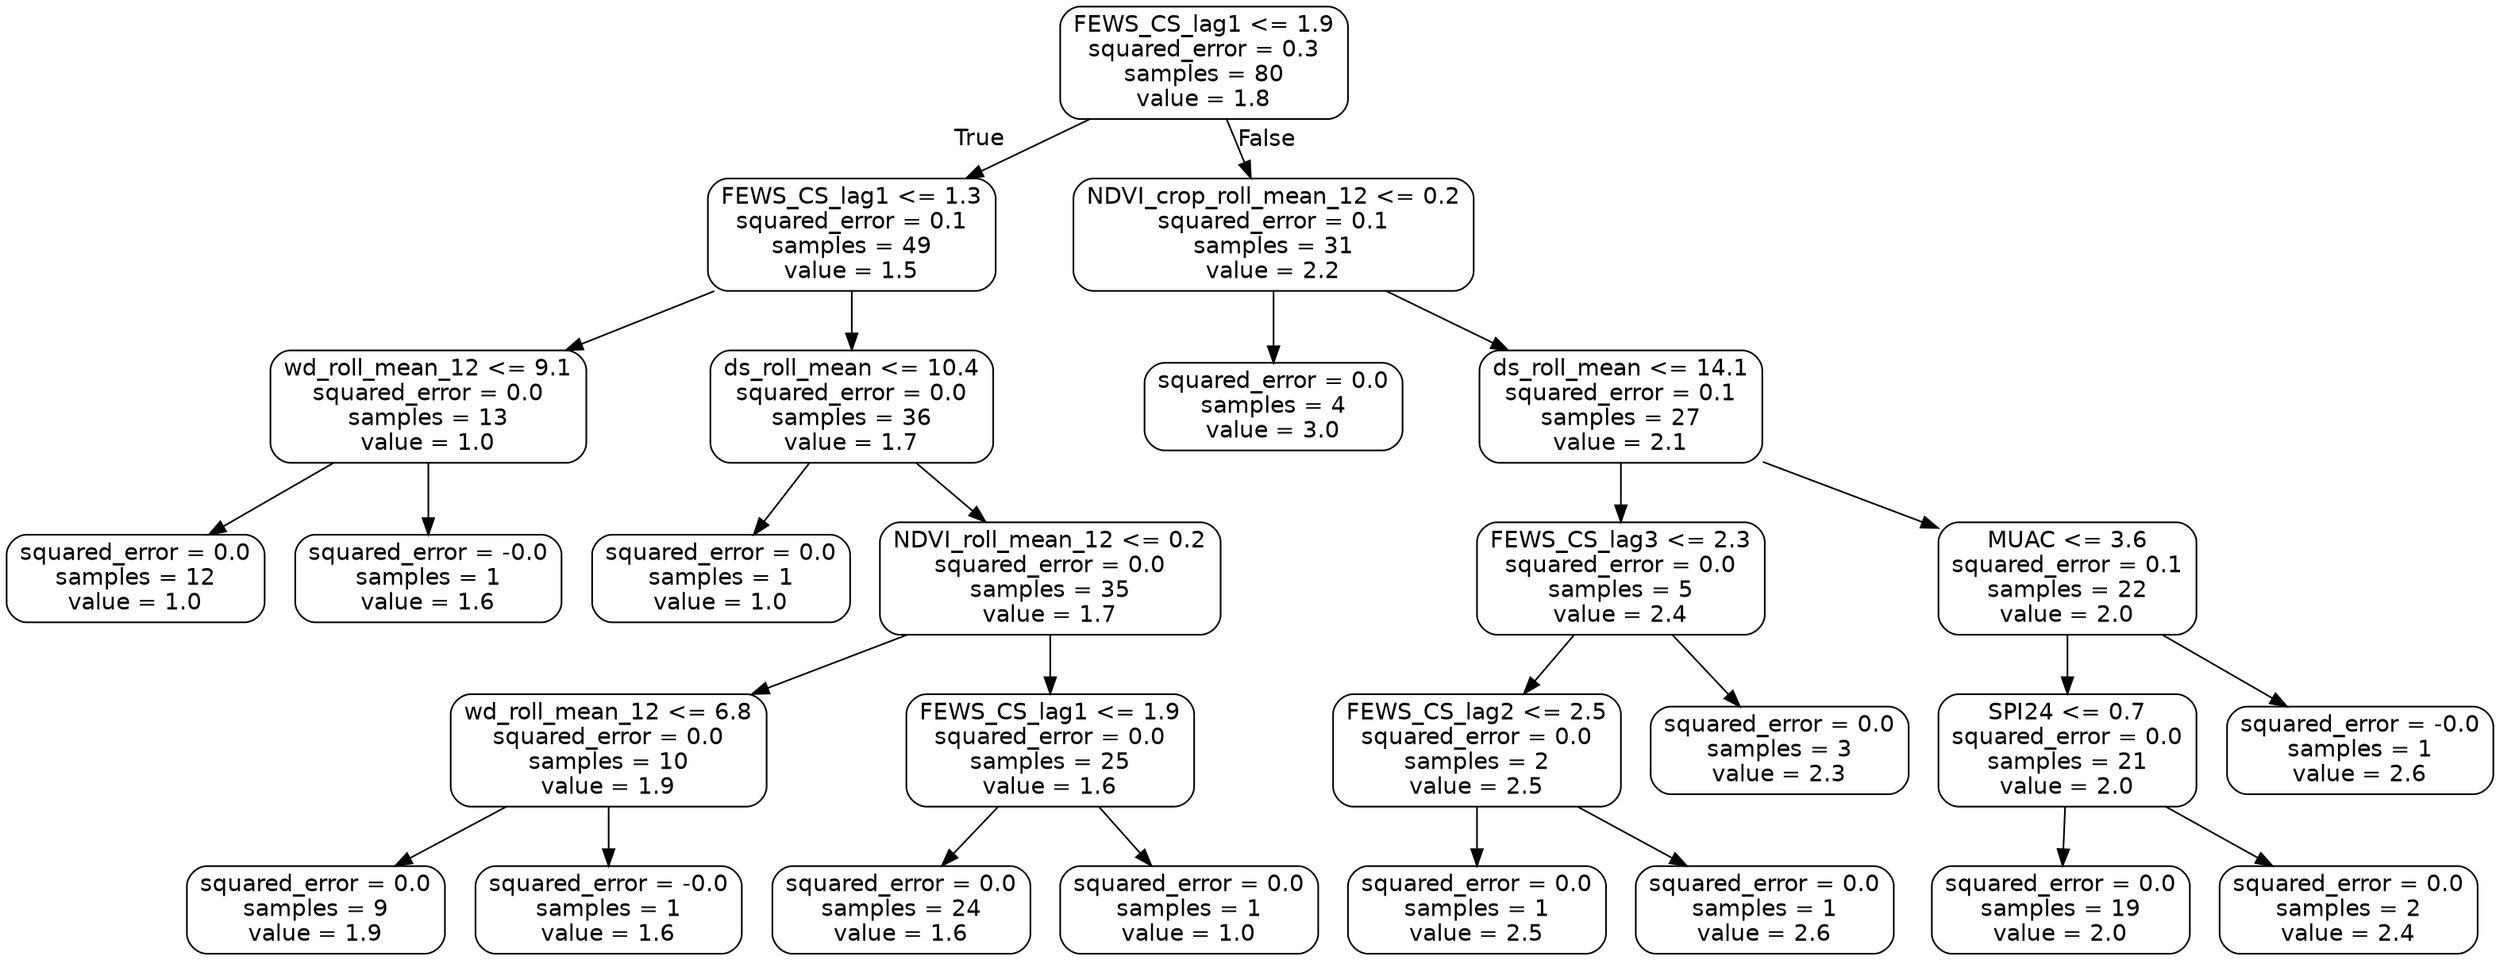 digraph Tree {
node [shape=box, style="rounded", color="black", fontname="helvetica"] ;
edge [fontname="helvetica"] ;
0 [label="FEWS_CS_lag1 <= 1.9\nsquared_error = 0.3\nsamples = 80\nvalue = 1.8"] ;
1 [label="FEWS_CS_lag1 <= 1.3\nsquared_error = 0.1\nsamples = 49\nvalue = 1.5"] ;
0 -> 1 [labeldistance=2.5, labelangle=45, headlabel="True"] ;
2 [label="wd_roll_mean_12 <= 9.1\nsquared_error = 0.0\nsamples = 13\nvalue = 1.0"] ;
1 -> 2 ;
3 [label="squared_error = 0.0\nsamples = 12\nvalue = 1.0"] ;
2 -> 3 ;
4 [label="squared_error = -0.0\nsamples = 1\nvalue = 1.6"] ;
2 -> 4 ;
5 [label="ds_roll_mean <= 10.4\nsquared_error = 0.0\nsamples = 36\nvalue = 1.7"] ;
1 -> 5 ;
6 [label="squared_error = 0.0\nsamples = 1\nvalue = 1.0"] ;
5 -> 6 ;
7 [label="NDVI_roll_mean_12 <= 0.2\nsquared_error = 0.0\nsamples = 35\nvalue = 1.7"] ;
5 -> 7 ;
8 [label="wd_roll_mean_12 <= 6.8\nsquared_error = 0.0\nsamples = 10\nvalue = 1.9"] ;
7 -> 8 ;
9 [label="squared_error = 0.0\nsamples = 9\nvalue = 1.9"] ;
8 -> 9 ;
10 [label="squared_error = -0.0\nsamples = 1\nvalue = 1.6"] ;
8 -> 10 ;
11 [label="FEWS_CS_lag1 <= 1.9\nsquared_error = 0.0\nsamples = 25\nvalue = 1.6"] ;
7 -> 11 ;
12 [label="squared_error = 0.0\nsamples = 24\nvalue = 1.6"] ;
11 -> 12 ;
13 [label="squared_error = 0.0\nsamples = 1\nvalue = 1.0"] ;
11 -> 13 ;
14 [label="NDVI_crop_roll_mean_12 <= 0.2\nsquared_error = 0.1\nsamples = 31\nvalue = 2.2"] ;
0 -> 14 [labeldistance=2.5, labelangle=-45, headlabel="False"] ;
15 [label="squared_error = 0.0\nsamples = 4\nvalue = 3.0"] ;
14 -> 15 ;
16 [label="ds_roll_mean <= 14.1\nsquared_error = 0.1\nsamples = 27\nvalue = 2.1"] ;
14 -> 16 ;
17 [label="FEWS_CS_lag3 <= 2.3\nsquared_error = 0.0\nsamples = 5\nvalue = 2.4"] ;
16 -> 17 ;
18 [label="FEWS_CS_lag2 <= 2.5\nsquared_error = 0.0\nsamples = 2\nvalue = 2.5"] ;
17 -> 18 ;
19 [label="squared_error = 0.0\nsamples = 1\nvalue = 2.5"] ;
18 -> 19 ;
20 [label="squared_error = 0.0\nsamples = 1\nvalue = 2.6"] ;
18 -> 20 ;
21 [label="squared_error = 0.0\nsamples = 3\nvalue = 2.3"] ;
17 -> 21 ;
22 [label="MUAC <= 3.6\nsquared_error = 0.1\nsamples = 22\nvalue = 2.0"] ;
16 -> 22 ;
23 [label="SPI24 <= 0.7\nsquared_error = 0.0\nsamples = 21\nvalue = 2.0"] ;
22 -> 23 ;
24 [label="squared_error = 0.0\nsamples = 19\nvalue = 2.0"] ;
23 -> 24 ;
25 [label="squared_error = 0.0\nsamples = 2\nvalue = 2.4"] ;
23 -> 25 ;
26 [label="squared_error = -0.0\nsamples = 1\nvalue = 2.6"] ;
22 -> 26 ;
}